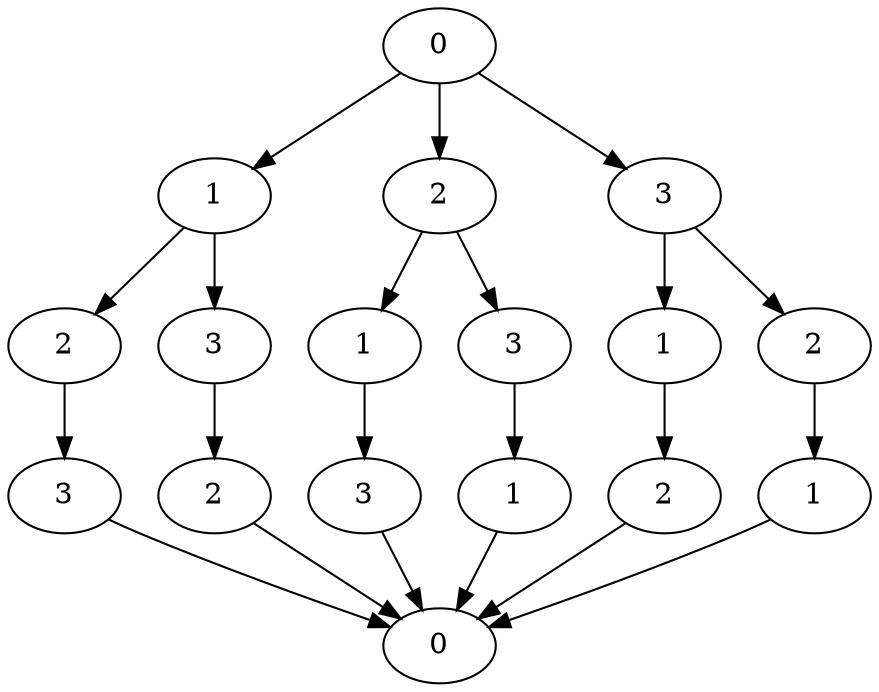 digraph G {
   0 [label="0"];
   e [label="0"];
   01 [label="1"];
   02 [label="2"];
   03 [label="3"];
   012 [label="2"];
   013 [label="3"];
   021 [label="1"];
   023 [label="3"];
   031 [label="1"];
   032 [label="2"]; 
   0123 [label="3"];
   0132 [label="2"];
   0213 [label="3"];
   0231 [label="1"];
   0312 [label="2"];
   0321 [label="1"];
   0 -> 01;
   0 -> 02;
   0 -> 03;
   01 -> 012;
   01 -> 013;
   02 -> 021;
   02 -> 023;
   03 -> 031;
   03 -> 032;
   012 -> 0123;
   013 -> 0132;
   021 -> 0213;
   023 -> 0231;
   031 -> 0312;
   032 -> 0321;
   0123 -> e;
   0132 -> e;
   0213 -> e;
   0231 -> e;
   0312 -> e;
   0321 -> e;
 }
